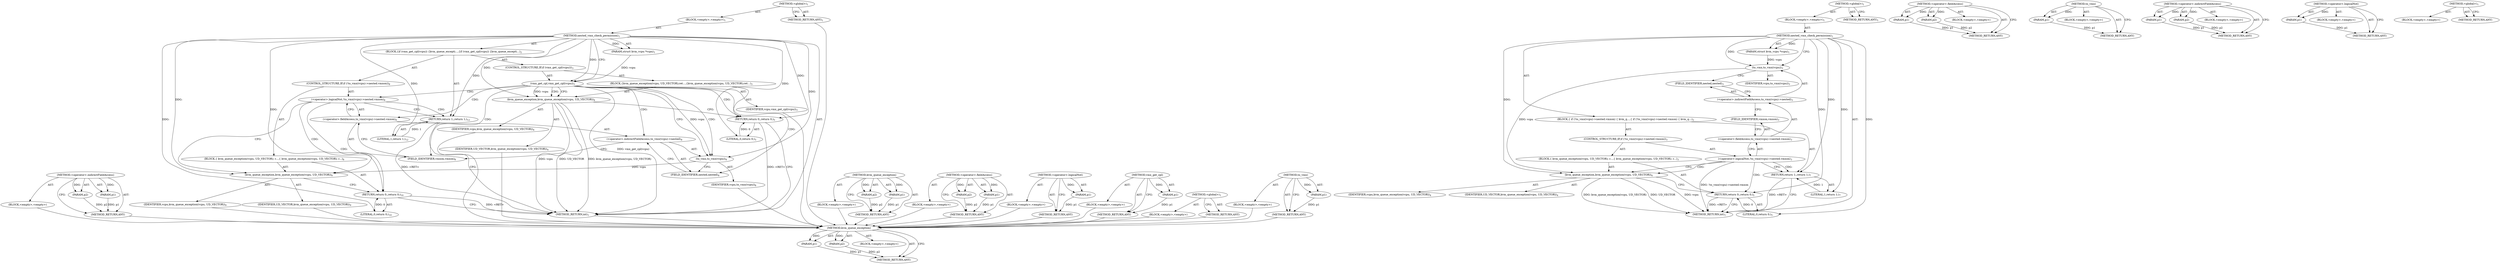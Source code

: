 digraph "to_vmx" {
vulnerable_64 [label=<(METHOD,kvm_queue_exception)>];
vulnerable_65 [label=<(PARAM,p1)>];
vulnerable_66 [label=<(PARAM,p2)>];
vulnerable_67 [label=<(BLOCK,&lt;empty&gt;,&lt;empty&gt;)>];
vulnerable_68 [label=<(METHOD_RETURN,ANY)>];
vulnerable_6 [label=<(METHOD,&lt;global&gt;)<SUB>1</SUB>>];
vulnerable_7 [label=<(BLOCK,&lt;empty&gt;,&lt;empty&gt;)<SUB>1</SUB>>];
vulnerable_8 [label=<(METHOD,nested_vmx_check_permission)<SUB>1</SUB>>];
vulnerable_9 [label=<(PARAM,struct kvm_vcpu *vcpu)<SUB>1</SUB>>];
vulnerable_10 [label=<(BLOCK,{
 	if (!to_vmx(vcpu)-&gt;nested.vmxon) {
 		kvm_q...,{
 	if (!to_vmx(vcpu)-&gt;nested.vmxon) {
 		kvm_q...)<SUB>2</SUB>>];
vulnerable_11 [label=<(CONTROL_STRUCTURE,IF,if (!to_vmx(vcpu)-&gt;nested.vmxon))<SUB>3</SUB>>];
vulnerable_12 [label=<(&lt;operator&gt;.logicalNot,!to_vmx(vcpu)-&gt;nested.vmxon)<SUB>3</SUB>>];
vulnerable_13 [label=<(&lt;operator&gt;.fieldAccess,to_vmx(vcpu)-&gt;nested.vmxon)<SUB>3</SUB>>];
vulnerable_14 [label=<(&lt;operator&gt;.indirectFieldAccess,to_vmx(vcpu)-&gt;nested)<SUB>3</SUB>>];
vulnerable_15 [label=<(to_vmx,to_vmx(vcpu))<SUB>3</SUB>>];
vulnerable_16 [label=<(IDENTIFIER,vcpu,to_vmx(vcpu))<SUB>3</SUB>>];
vulnerable_17 [label=<(FIELD_IDENTIFIER,nested,nested)<SUB>3</SUB>>];
vulnerable_18 [label=<(FIELD_IDENTIFIER,vmxon,vmxon)<SUB>3</SUB>>];
vulnerable_19 [label=<(BLOCK,{
 		kvm_queue_exception(vcpu, UD_VECTOR);
 		r...,{
 		kvm_queue_exception(vcpu, UD_VECTOR);
 		r...)<SUB>3</SUB>>];
vulnerable_20 [label=<(kvm_queue_exception,kvm_queue_exception(vcpu, UD_VECTOR))<SUB>4</SUB>>];
vulnerable_21 [label=<(IDENTIFIER,vcpu,kvm_queue_exception(vcpu, UD_VECTOR))<SUB>4</SUB>>];
vulnerable_22 [label=<(IDENTIFIER,UD_VECTOR,kvm_queue_exception(vcpu, UD_VECTOR))<SUB>4</SUB>>];
vulnerable_23 [label=<(RETURN,return 0;,return 0;)<SUB>5</SUB>>];
vulnerable_24 [label=<(LITERAL,0,return 0;)<SUB>5</SUB>>];
vulnerable_25 [label=<(RETURN,return 1;,return 1;)<SUB>7</SUB>>];
vulnerable_26 [label=<(LITERAL,1,return 1;)<SUB>7</SUB>>];
vulnerable_27 [label=<(METHOD_RETURN,int)<SUB>1</SUB>>];
vulnerable_29 [label=<(METHOD_RETURN,ANY)<SUB>1</SUB>>];
vulnerable_50 [label=<(METHOD,&lt;operator&gt;.fieldAccess)>];
vulnerable_51 [label=<(PARAM,p1)>];
vulnerable_52 [label=<(PARAM,p2)>];
vulnerable_53 [label=<(BLOCK,&lt;empty&gt;,&lt;empty&gt;)>];
vulnerable_54 [label=<(METHOD_RETURN,ANY)>];
vulnerable_60 [label=<(METHOD,to_vmx)>];
vulnerable_61 [label=<(PARAM,p1)>];
vulnerable_62 [label=<(BLOCK,&lt;empty&gt;,&lt;empty&gt;)>];
vulnerable_63 [label=<(METHOD_RETURN,ANY)>];
vulnerable_55 [label=<(METHOD,&lt;operator&gt;.indirectFieldAccess)>];
vulnerable_56 [label=<(PARAM,p1)>];
vulnerable_57 [label=<(PARAM,p2)>];
vulnerable_58 [label=<(BLOCK,&lt;empty&gt;,&lt;empty&gt;)>];
vulnerable_59 [label=<(METHOD_RETURN,ANY)>];
vulnerable_46 [label=<(METHOD,&lt;operator&gt;.logicalNot)>];
vulnerable_47 [label=<(PARAM,p1)>];
vulnerable_48 [label=<(BLOCK,&lt;empty&gt;,&lt;empty&gt;)>];
vulnerable_49 [label=<(METHOD_RETURN,ANY)>];
vulnerable_40 [label=<(METHOD,&lt;global&gt;)<SUB>1</SUB>>];
vulnerable_41 [label=<(BLOCK,&lt;empty&gt;,&lt;empty&gt;)>];
vulnerable_42 [label=<(METHOD_RETURN,ANY)>];
fixed_73 [label=<(METHOD,&lt;operator&gt;.indirectFieldAccess)>];
fixed_74 [label=<(PARAM,p1)>];
fixed_75 [label=<(PARAM,p2)>];
fixed_76 [label=<(BLOCK,&lt;empty&gt;,&lt;empty&gt;)>];
fixed_77 [label=<(METHOD_RETURN,ANY)>];
fixed_6 [label=<(METHOD,&lt;global&gt;)<SUB>1</SUB>>];
fixed_7 [label=<(BLOCK,&lt;empty&gt;,&lt;empty&gt;)<SUB>1</SUB>>];
fixed_8 [label=<(METHOD,nested_vmx_check_permission)<SUB>1</SUB>>];
fixed_9 [label=<(PARAM,struct kvm_vcpu *vcpu)<SUB>1</SUB>>];
fixed_10 [label=<(BLOCK,{
	if (vmx_get_cpl(vcpu)) {
		kvm_queue_excepti...,{
	if (vmx_get_cpl(vcpu)) {
		kvm_queue_excepti...)<SUB>2</SUB>>];
fixed_11 [label=<(CONTROL_STRUCTURE,IF,if (vmx_get_cpl(vcpu)))<SUB>3</SUB>>];
fixed_12 [label=<(vmx_get_cpl,vmx_get_cpl(vcpu))<SUB>3</SUB>>];
fixed_13 [label=<(IDENTIFIER,vcpu,vmx_get_cpl(vcpu))<SUB>3</SUB>>];
fixed_14 [label=<(BLOCK,{
		kvm_queue_exception(vcpu, UD_VECTOR);
		ret...,{
		kvm_queue_exception(vcpu, UD_VECTOR);
		ret...)<SUB>3</SUB>>];
fixed_15 [label=<(kvm_queue_exception,kvm_queue_exception(vcpu, UD_VECTOR))<SUB>4</SUB>>];
fixed_16 [label=<(IDENTIFIER,vcpu,kvm_queue_exception(vcpu, UD_VECTOR))<SUB>4</SUB>>];
fixed_17 [label=<(IDENTIFIER,UD_VECTOR,kvm_queue_exception(vcpu, UD_VECTOR))<SUB>4</SUB>>];
fixed_18 [label=<(RETURN,return 0;,return 0;)<SUB>5</SUB>>];
fixed_19 [label=<(LITERAL,0,return 0;)<SUB>5</SUB>>];
fixed_20 [label=<(CONTROL_STRUCTURE,IF,if (!to_vmx(vcpu)-&gt;nested.vmxon))<SUB>8</SUB>>];
fixed_21 [label=<(&lt;operator&gt;.logicalNot,!to_vmx(vcpu)-&gt;nested.vmxon)<SUB>8</SUB>>];
fixed_22 [label=<(&lt;operator&gt;.fieldAccess,to_vmx(vcpu)-&gt;nested.vmxon)<SUB>8</SUB>>];
fixed_23 [label=<(&lt;operator&gt;.indirectFieldAccess,to_vmx(vcpu)-&gt;nested)<SUB>8</SUB>>];
fixed_24 [label=<(to_vmx,to_vmx(vcpu))<SUB>8</SUB>>];
fixed_25 [label=<(IDENTIFIER,vcpu,to_vmx(vcpu))<SUB>8</SUB>>];
fixed_26 [label=<(FIELD_IDENTIFIER,nested,nested)<SUB>8</SUB>>];
fixed_27 [label=<(FIELD_IDENTIFIER,vmxon,vmxon)<SUB>8</SUB>>];
fixed_28 [label=<(BLOCK,{
 		kvm_queue_exception(vcpu, UD_VECTOR);
 		r...,{
 		kvm_queue_exception(vcpu, UD_VECTOR);
 		r...)<SUB>8</SUB>>];
fixed_29 [label=<(kvm_queue_exception,kvm_queue_exception(vcpu, UD_VECTOR))<SUB>9</SUB>>];
fixed_30 [label=<(IDENTIFIER,vcpu,kvm_queue_exception(vcpu, UD_VECTOR))<SUB>9</SUB>>];
fixed_31 [label=<(IDENTIFIER,UD_VECTOR,kvm_queue_exception(vcpu, UD_VECTOR))<SUB>9</SUB>>];
fixed_32 [label=<(RETURN,return 0;,return 0;)<SUB>10</SUB>>];
fixed_33 [label=<(LITERAL,0,return 0;)<SUB>10</SUB>>];
fixed_34 [label=<(RETURN,return 1;,return 1;)<SUB>12</SUB>>];
fixed_35 [label=<(LITERAL,1,return 1;)<SUB>12</SUB>>];
fixed_36 [label=<(METHOD_RETURN,int)<SUB>1</SUB>>];
fixed_38 [label=<(METHOD_RETURN,ANY)<SUB>1</SUB>>];
fixed_59 [label=<(METHOD,kvm_queue_exception)>];
fixed_60 [label=<(PARAM,p1)>];
fixed_61 [label=<(PARAM,p2)>];
fixed_62 [label=<(BLOCK,&lt;empty&gt;,&lt;empty&gt;)>];
fixed_63 [label=<(METHOD_RETURN,ANY)>];
fixed_68 [label=<(METHOD,&lt;operator&gt;.fieldAccess)>];
fixed_69 [label=<(PARAM,p1)>];
fixed_70 [label=<(PARAM,p2)>];
fixed_71 [label=<(BLOCK,&lt;empty&gt;,&lt;empty&gt;)>];
fixed_72 [label=<(METHOD_RETURN,ANY)>];
fixed_64 [label=<(METHOD,&lt;operator&gt;.logicalNot)>];
fixed_65 [label=<(PARAM,p1)>];
fixed_66 [label=<(BLOCK,&lt;empty&gt;,&lt;empty&gt;)>];
fixed_67 [label=<(METHOD_RETURN,ANY)>];
fixed_55 [label=<(METHOD,vmx_get_cpl)>];
fixed_56 [label=<(PARAM,p1)>];
fixed_57 [label=<(BLOCK,&lt;empty&gt;,&lt;empty&gt;)>];
fixed_58 [label=<(METHOD_RETURN,ANY)>];
fixed_49 [label=<(METHOD,&lt;global&gt;)<SUB>1</SUB>>];
fixed_50 [label=<(BLOCK,&lt;empty&gt;,&lt;empty&gt;)>];
fixed_51 [label=<(METHOD_RETURN,ANY)>];
fixed_78 [label=<(METHOD,to_vmx)>];
fixed_79 [label=<(PARAM,p1)>];
fixed_80 [label=<(BLOCK,&lt;empty&gt;,&lt;empty&gt;)>];
fixed_81 [label=<(METHOD_RETURN,ANY)>];
vulnerable_64 -> vulnerable_65  [key=0, label="AST: "];
vulnerable_64 -> vulnerable_65  [key=1, label="DDG: "];
vulnerable_64 -> vulnerable_67  [key=0, label="AST: "];
vulnerable_64 -> vulnerable_66  [key=0, label="AST: "];
vulnerable_64 -> vulnerable_66  [key=1, label="DDG: "];
vulnerable_64 -> vulnerable_68  [key=0, label="AST: "];
vulnerable_64 -> vulnerable_68  [key=1, label="CFG: "];
vulnerable_65 -> vulnerable_68  [key=0, label="DDG: p1"];
vulnerable_66 -> vulnerable_68  [key=0, label="DDG: p2"];
vulnerable_6 -> vulnerable_7  [key=0, label="AST: "];
vulnerable_6 -> vulnerable_29  [key=0, label="AST: "];
vulnerable_6 -> vulnerable_29  [key=1, label="CFG: "];
vulnerable_7 -> vulnerable_8  [key=0, label="AST: "];
vulnerable_8 -> vulnerable_9  [key=0, label="AST: "];
vulnerable_8 -> vulnerable_9  [key=1, label="DDG: "];
vulnerable_8 -> vulnerable_10  [key=0, label="AST: "];
vulnerable_8 -> vulnerable_27  [key=0, label="AST: "];
vulnerable_8 -> vulnerable_15  [key=0, label="CFG: "];
vulnerable_8 -> vulnerable_15  [key=1, label="DDG: "];
vulnerable_8 -> vulnerable_25  [key=0, label="DDG: "];
vulnerable_8 -> vulnerable_26  [key=0, label="DDG: "];
vulnerable_8 -> vulnerable_23  [key=0, label="DDG: "];
vulnerable_8 -> vulnerable_20  [key=0, label="DDG: "];
vulnerable_8 -> vulnerable_24  [key=0, label="DDG: "];
vulnerable_9 -> vulnerable_15  [key=0, label="DDG: vcpu"];
vulnerable_10 -> vulnerable_11  [key=0, label="AST: "];
vulnerable_10 -> vulnerable_25  [key=0, label="AST: "];
vulnerable_11 -> vulnerable_12  [key=0, label="AST: "];
vulnerable_11 -> vulnerable_19  [key=0, label="AST: "];
vulnerable_12 -> vulnerable_13  [key=0, label="AST: "];
vulnerable_12 -> vulnerable_20  [key=0, label="CFG: "];
vulnerable_12 -> vulnerable_20  [key=1, label="CDG: "];
vulnerable_12 -> vulnerable_25  [key=0, label="CFG: "];
vulnerable_12 -> vulnerable_25  [key=1, label="CDG: "];
vulnerable_12 -> vulnerable_27  [key=0, label="DDG: !to_vmx(vcpu)-&gt;nested.vmxon"];
vulnerable_12 -> vulnerable_23  [key=0, label="CDG: "];
vulnerable_13 -> vulnerable_14  [key=0, label="AST: "];
vulnerable_13 -> vulnerable_18  [key=0, label="AST: "];
vulnerable_13 -> vulnerable_12  [key=0, label="CFG: "];
vulnerable_14 -> vulnerable_15  [key=0, label="AST: "];
vulnerable_14 -> vulnerable_17  [key=0, label="AST: "];
vulnerable_14 -> vulnerable_18  [key=0, label="CFG: "];
vulnerable_15 -> vulnerable_16  [key=0, label="AST: "];
vulnerable_15 -> vulnerable_17  [key=0, label="CFG: "];
vulnerable_15 -> vulnerable_20  [key=0, label="DDG: vcpu"];
vulnerable_17 -> vulnerable_14  [key=0, label="CFG: "];
vulnerable_18 -> vulnerable_13  [key=0, label="CFG: "];
vulnerable_19 -> vulnerable_20  [key=0, label="AST: "];
vulnerable_19 -> vulnerable_23  [key=0, label="AST: "];
vulnerable_20 -> vulnerable_21  [key=0, label="AST: "];
vulnerable_20 -> vulnerable_22  [key=0, label="AST: "];
vulnerable_20 -> vulnerable_23  [key=0, label="CFG: "];
vulnerable_20 -> vulnerable_27  [key=0, label="DDG: vcpu"];
vulnerable_20 -> vulnerable_27  [key=1, label="DDG: kvm_queue_exception(vcpu, UD_VECTOR)"];
vulnerable_20 -> vulnerable_27  [key=2, label="DDG: UD_VECTOR"];
vulnerable_23 -> vulnerable_24  [key=0, label="AST: "];
vulnerable_23 -> vulnerable_27  [key=0, label="CFG: "];
vulnerable_23 -> vulnerable_27  [key=1, label="DDG: &lt;RET&gt;"];
vulnerable_24 -> vulnerable_23  [key=0, label="DDG: 0"];
vulnerable_25 -> vulnerable_26  [key=0, label="AST: "];
vulnerable_25 -> vulnerable_27  [key=0, label="CFG: "];
vulnerable_25 -> vulnerable_27  [key=1, label="DDG: &lt;RET&gt;"];
vulnerable_26 -> vulnerable_25  [key=0, label="DDG: 1"];
vulnerable_50 -> vulnerable_51  [key=0, label="AST: "];
vulnerable_50 -> vulnerable_51  [key=1, label="DDG: "];
vulnerable_50 -> vulnerable_53  [key=0, label="AST: "];
vulnerable_50 -> vulnerable_52  [key=0, label="AST: "];
vulnerable_50 -> vulnerable_52  [key=1, label="DDG: "];
vulnerable_50 -> vulnerable_54  [key=0, label="AST: "];
vulnerable_50 -> vulnerable_54  [key=1, label="CFG: "];
vulnerable_51 -> vulnerable_54  [key=0, label="DDG: p1"];
vulnerable_52 -> vulnerable_54  [key=0, label="DDG: p2"];
vulnerable_60 -> vulnerable_61  [key=0, label="AST: "];
vulnerable_60 -> vulnerable_61  [key=1, label="DDG: "];
vulnerable_60 -> vulnerable_62  [key=0, label="AST: "];
vulnerable_60 -> vulnerable_63  [key=0, label="AST: "];
vulnerable_60 -> vulnerable_63  [key=1, label="CFG: "];
vulnerable_61 -> vulnerable_63  [key=0, label="DDG: p1"];
vulnerable_55 -> vulnerable_56  [key=0, label="AST: "];
vulnerable_55 -> vulnerable_56  [key=1, label="DDG: "];
vulnerable_55 -> vulnerable_58  [key=0, label="AST: "];
vulnerable_55 -> vulnerable_57  [key=0, label="AST: "];
vulnerable_55 -> vulnerable_57  [key=1, label="DDG: "];
vulnerable_55 -> vulnerable_59  [key=0, label="AST: "];
vulnerable_55 -> vulnerable_59  [key=1, label="CFG: "];
vulnerable_56 -> vulnerable_59  [key=0, label="DDG: p1"];
vulnerable_57 -> vulnerable_59  [key=0, label="DDG: p2"];
vulnerable_46 -> vulnerable_47  [key=0, label="AST: "];
vulnerable_46 -> vulnerable_47  [key=1, label="DDG: "];
vulnerable_46 -> vulnerable_48  [key=0, label="AST: "];
vulnerable_46 -> vulnerable_49  [key=0, label="AST: "];
vulnerable_46 -> vulnerable_49  [key=1, label="CFG: "];
vulnerable_47 -> vulnerable_49  [key=0, label="DDG: p1"];
vulnerable_40 -> vulnerable_41  [key=0, label="AST: "];
vulnerable_40 -> vulnerable_42  [key=0, label="AST: "];
vulnerable_40 -> vulnerable_42  [key=1, label="CFG: "];
fixed_73 -> fixed_74  [key=0, label="AST: "];
fixed_73 -> fixed_74  [key=1, label="DDG: "];
fixed_73 -> fixed_76  [key=0, label="AST: "];
fixed_73 -> fixed_75  [key=0, label="AST: "];
fixed_73 -> fixed_75  [key=1, label="DDG: "];
fixed_73 -> fixed_77  [key=0, label="AST: "];
fixed_73 -> fixed_77  [key=1, label="CFG: "];
fixed_74 -> fixed_77  [key=0, label="DDG: p1"];
fixed_75 -> fixed_77  [key=0, label="DDG: p2"];
fixed_76 -> vulnerable_64  [key=0];
fixed_77 -> vulnerable_64  [key=0];
fixed_6 -> fixed_7  [key=0, label="AST: "];
fixed_6 -> fixed_38  [key=0, label="AST: "];
fixed_6 -> fixed_38  [key=1, label="CFG: "];
fixed_7 -> fixed_8  [key=0, label="AST: "];
fixed_8 -> fixed_9  [key=0, label="AST: "];
fixed_8 -> fixed_9  [key=1, label="DDG: "];
fixed_8 -> fixed_10  [key=0, label="AST: "];
fixed_8 -> fixed_36  [key=0, label="AST: "];
fixed_8 -> fixed_12  [key=0, label="CFG: "];
fixed_8 -> fixed_12  [key=1, label="DDG: "];
fixed_8 -> fixed_34  [key=0, label="DDG: "];
fixed_8 -> fixed_35  [key=0, label="DDG: "];
fixed_8 -> fixed_18  [key=0, label="DDG: "];
fixed_8 -> fixed_32  [key=0, label="DDG: "];
fixed_8 -> fixed_15  [key=0, label="DDG: "];
fixed_8 -> fixed_19  [key=0, label="DDG: "];
fixed_8 -> fixed_29  [key=0, label="DDG: "];
fixed_8 -> fixed_33  [key=0, label="DDG: "];
fixed_8 -> fixed_24  [key=0, label="DDG: "];
fixed_9 -> fixed_12  [key=0, label="DDG: vcpu"];
fixed_10 -> fixed_11  [key=0, label="AST: "];
fixed_10 -> fixed_20  [key=0, label="AST: "];
fixed_10 -> fixed_34  [key=0, label="AST: "];
fixed_11 -> fixed_12  [key=0, label="AST: "];
fixed_11 -> fixed_14  [key=0, label="AST: "];
fixed_12 -> fixed_13  [key=0, label="AST: "];
fixed_12 -> fixed_15  [key=0, label="CFG: "];
fixed_12 -> fixed_15  [key=1, label="DDG: vcpu"];
fixed_12 -> fixed_15  [key=2, label="CDG: "];
fixed_12 -> fixed_24  [key=0, label="CFG: "];
fixed_12 -> fixed_24  [key=1, label="DDG: vcpu"];
fixed_12 -> fixed_24  [key=2, label="CDG: "];
fixed_12 -> fixed_36  [key=0, label="DDG: vmx_get_cpl(vcpu)"];
fixed_12 -> fixed_21  [key=0, label="CDG: "];
fixed_12 -> fixed_18  [key=0, label="CDG: "];
fixed_12 -> fixed_26  [key=0, label="CDG: "];
fixed_12 -> fixed_23  [key=0, label="CDG: "];
fixed_12 -> fixed_22  [key=0, label="CDG: "];
fixed_12 -> fixed_27  [key=0, label="CDG: "];
fixed_13 -> vulnerable_64  [key=0];
fixed_14 -> fixed_15  [key=0, label="AST: "];
fixed_14 -> fixed_18  [key=0, label="AST: "];
fixed_15 -> fixed_16  [key=0, label="AST: "];
fixed_15 -> fixed_17  [key=0, label="AST: "];
fixed_15 -> fixed_18  [key=0, label="CFG: "];
fixed_15 -> fixed_36  [key=0, label="DDG: vcpu"];
fixed_15 -> fixed_36  [key=1, label="DDG: UD_VECTOR"];
fixed_15 -> fixed_36  [key=2, label="DDG: kvm_queue_exception(vcpu, UD_VECTOR)"];
fixed_16 -> vulnerable_64  [key=0];
fixed_17 -> vulnerable_64  [key=0];
fixed_18 -> fixed_19  [key=0, label="AST: "];
fixed_18 -> fixed_36  [key=0, label="CFG: "];
fixed_18 -> fixed_36  [key=1, label="DDG: &lt;RET&gt;"];
fixed_19 -> fixed_18  [key=0, label="DDG: 0"];
fixed_20 -> fixed_21  [key=0, label="AST: "];
fixed_20 -> fixed_28  [key=0, label="AST: "];
fixed_21 -> fixed_22  [key=0, label="AST: "];
fixed_21 -> fixed_29  [key=0, label="CFG: "];
fixed_21 -> fixed_29  [key=1, label="CDG: "];
fixed_21 -> fixed_34  [key=0, label="CFG: "];
fixed_21 -> fixed_34  [key=1, label="CDG: "];
fixed_21 -> fixed_32  [key=0, label="CDG: "];
fixed_22 -> fixed_23  [key=0, label="AST: "];
fixed_22 -> fixed_27  [key=0, label="AST: "];
fixed_22 -> fixed_21  [key=0, label="CFG: "];
fixed_23 -> fixed_24  [key=0, label="AST: "];
fixed_23 -> fixed_26  [key=0, label="AST: "];
fixed_23 -> fixed_27  [key=0, label="CFG: "];
fixed_24 -> fixed_25  [key=0, label="AST: "];
fixed_24 -> fixed_26  [key=0, label="CFG: "];
fixed_24 -> fixed_29  [key=0, label="DDG: vcpu"];
fixed_25 -> vulnerable_64  [key=0];
fixed_26 -> fixed_23  [key=0, label="CFG: "];
fixed_27 -> fixed_22  [key=0, label="CFG: "];
fixed_28 -> fixed_29  [key=0, label="AST: "];
fixed_28 -> fixed_32  [key=0, label="AST: "];
fixed_29 -> fixed_30  [key=0, label="AST: "];
fixed_29 -> fixed_31  [key=0, label="AST: "];
fixed_29 -> fixed_32  [key=0, label="CFG: "];
fixed_30 -> vulnerable_64  [key=0];
fixed_31 -> vulnerable_64  [key=0];
fixed_32 -> fixed_33  [key=0, label="AST: "];
fixed_32 -> fixed_36  [key=0, label="CFG: "];
fixed_32 -> fixed_36  [key=1, label="DDG: &lt;RET&gt;"];
fixed_33 -> fixed_32  [key=0, label="DDG: 0"];
fixed_34 -> fixed_35  [key=0, label="AST: "];
fixed_34 -> fixed_36  [key=0, label="CFG: "];
fixed_34 -> fixed_36  [key=1, label="DDG: &lt;RET&gt;"];
fixed_35 -> fixed_34  [key=0, label="DDG: 1"];
fixed_36 -> vulnerable_64  [key=0];
fixed_38 -> vulnerable_64  [key=0];
fixed_59 -> fixed_60  [key=0, label="AST: "];
fixed_59 -> fixed_60  [key=1, label="DDG: "];
fixed_59 -> fixed_62  [key=0, label="AST: "];
fixed_59 -> fixed_61  [key=0, label="AST: "];
fixed_59 -> fixed_61  [key=1, label="DDG: "];
fixed_59 -> fixed_63  [key=0, label="AST: "];
fixed_59 -> fixed_63  [key=1, label="CFG: "];
fixed_60 -> fixed_63  [key=0, label="DDG: p1"];
fixed_61 -> fixed_63  [key=0, label="DDG: p2"];
fixed_62 -> vulnerable_64  [key=0];
fixed_63 -> vulnerable_64  [key=0];
fixed_68 -> fixed_69  [key=0, label="AST: "];
fixed_68 -> fixed_69  [key=1, label="DDG: "];
fixed_68 -> fixed_71  [key=0, label="AST: "];
fixed_68 -> fixed_70  [key=0, label="AST: "];
fixed_68 -> fixed_70  [key=1, label="DDG: "];
fixed_68 -> fixed_72  [key=0, label="AST: "];
fixed_68 -> fixed_72  [key=1, label="CFG: "];
fixed_69 -> fixed_72  [key=0, label="DDG: p1"];
fixed_70 -> fixed_72  [key=0, label="DDG: p2"];
fixed_71 -> vulnerable_64  [key=0];
fixed_72 -> vulnerable_64  [key=0];
fixed_64 -> fixed_65  [key=0, label="AST: "];
fixed_64 -> fixed_65  [key=1, label="DDG: "];
fixed_64 -> fixed_66  [key=0, label="AST: "];
fixed_64 -> fixed_67  [key=0, label="AST: "];
fixed_64 -> fixed_67  [key=1, label="CFG: "];
fixed_65 -> fixed_67  [key=0, label="DDG: p1"];
fixed_66 -> vulnerable_64  [key=0];
fixed_67 -> vulnerable_64  [key=0];
fixed_55 -> fixed_56  [key=0, label="AST: "];
fixed_55 -> fixed_56  [key=1, label="DDG: "];
fixed_55 -> fixed_57  [key=0, label="AST: "];
fixed_55 -> fixed_58  [key=0, label="AST: "];
fixed_55 -> fixed_58  [key=1, label="CFG: "];
fixed_56 -> fixed_58  [key=0, label="DDG: p1"];
fixed_57 -> vulnerable_64  [key=0];
fixed_58 -> vulnerable_64  [key=0];
fixed_49 -> fixed_50  [key=0, label="AST: "];
fixed_49 -> fixed_51  [key=0, label="AST: "];
fixed_49 -> fixed_51  [key=1, label="CFG: "];
fixed_50 -> vulnerable_64  [key=0];
fixed_51 -> vulnerable_64  [key=0];
fixed_78 -> fixed_79  [key=0, label="AST: "];
fixed_78 -> fixed_79  [key=1, label="DDG: "];
fixed_78 -> fixed_80  [key=0, label="AST: "];
fixed_78 -> fixed_81  [key=0, label="AST: "];
fixed_78 -> fixed_81  [key=1, label="CFG: "];
fixed_79 -> fixed_81  [key=0, label="DDG: p1"];
fixed_80 -> vulnerable_64  [key=0];
fixed_81 -> vulnerable_64  [key=0];
}
